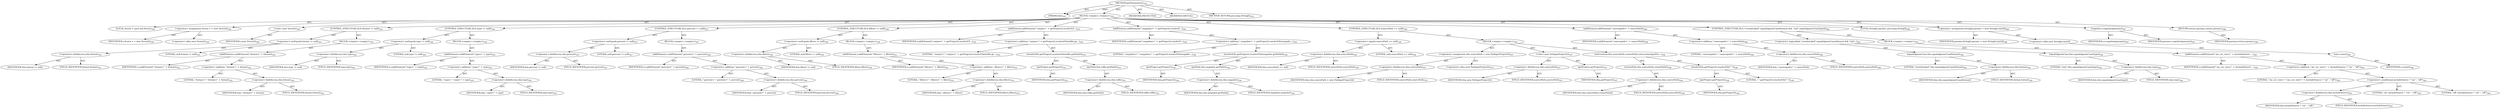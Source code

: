 digraph "getParameters" {  
"111669149713" [label = <(METHOD,getParameters)<SUB>319</SUB>> ]
"115964117003" [label = <(PARAM,this)<SUB>319</SUB>> ]
"25769803812" [label = <(BLOCK,&lt;empty&gt;,&lt;empty&gt;)<SUB>319</SUB>> ]
"94489280525" [label = <(LOCAL,Vector v: java.util.Vector)<SUB>320</SUB>> ]
"30064771231" [label = <(&lt;operator&gt;.assignment,Vector v = new Vector())<SUB>320</SUB>> ]
"68719476857" [label = <(IDENTIFIER,v,Vector v = new Vector())<SUB>320</SUB>> ]
"30064771232" [label = <(&lt;operator&gt;.alloc,new Vector())<SUB>320</SUB>> ]
"30064771233" [label = <(&lt;init&gt;,new Vector())<SUB>320</SUB>> ]
"68719476858" [label = <(IDENTIFIER,v,new Vector())<SUB>320</SUB>> ]
"47244640269" [label = <(CONTROL_STRUCTURE,IF,if (format != null))<SUB>321</SUB>> ]
"30064771234" [label = <(&lt;operator&gt;.notEquals,format != null)<SUB>321</SUB>> ]
"30064771235" [label = <(&lt;operator&gt;.fieldAccess,this.format)<SUB>321</SUB>> ]
"68719476859" [label = <(IDENTIFIER,this,format != null)> ]
"55834574893" [label = <(FIELD_IDENTIFIER,format,format)<SUB>321</SUB>> ]
"90194313256" [label = <(LITERAL,null,format != null)<SUB>321</SUB>> ]
"25769803813" [label = <(BLOCK,&lt;empty&gt;,&lt;empty&gt;)<SUB>321</SUB>> ]
"30064771236" [label = <(addElement,v.addElement(&quot;-format=&quot; + format))<SUB>322</SUB>> ]
"68719476860" [label = <(IDENTIFIER,v,v.addElement(&quot;-format=&quot; + format))<SUB>322</SUB>> ]
"30064771237" [label = <(&lt;operator&gt;.addition,&quot;-format=&quot; + format)<SUB>322</SUB>> ]
"90194313257" [label = <(LITERAL,&quot;-format=&quot;,&quot;-format=&quot; + format)<SUB>322</SUB>> ]
"30064771238" [label = <(&lt;operator&gt;.fieldAccess,this.format)<SUB>322</SUB>> ]
"68719476861" [label = <(IDENTIFIER,this,&quot;-format=&quot; + format)> ]
"55834574894" [label = <(FIELD_IDENTIFIER,format,format)<SUB>322</SUB>> ]
"47244640270" [label = <(CONTROL_STRUCTURE,IF,if (type != null))<SUB>324</SUB>> ]
"30064771239" [label = <(&lt;operator&gt;.notEquals,type != null)<SUB>324</SUB>> ]
"30064771240" [label = <(&lt;operator&gt;.fieldAccess,this.type)<SUB>324</SUB>> ]
"68719476862" [label = <(IDENTIFIER,this,type != null)> ]
"55834574895" [label = <(FIELD_IDENTIFIER,type,type)<SUB>324</SUB>> ]
"90194313258" [label = <(LITERAL,null,type != null)<SUB>324</SUB>> ]
"25769803814" [label = <(BLOCK,&lt;empty&gt;,&lt;empty&gt;)<SUB>324</SUB>> ]
"30064771241" [label = <(addElement,v.addElement(&quot;-type=&quot; + type))<SUB>325</SUB>> ]
"68719476863" [label = <(IDENTIFIER,v,v.addElement(&quot;-type=&quot; + type))<SUB>325</SUB>> ]
"30064771242" [label = <(&lt;operator&gt;.addition,&quot;-type=&quot; + type)<SUB>325</SUB>> ]
"90194313259" [label = <(LITERAL,&quot;-type=&quot;,&quot;-type=&quot; + type)<SUB>325</SUB>> ]
"30064771243" [label = <(&lt;operator&gt;.fieldAccess,this.type)<SUB>325</SUB>> ]
"68719476864" [label = <(IDENTIFIER,this,&quot;-type=&quot; + type)> ]
"55834574896" [label = <(FIELD_IDENTIFIER,type,type)<SUB>325</SUB>> ]
"47244640271" [label = <(CONTROL_STRUCTURE,IF,if (percent != null))<SUB>327</SUB>> ]
"30064771244" [label = <(&lt;operator&gt;.notEquals,percent != null)<SUB>327</SUB>> ]
"30064771245" [label = <(&lt;operator&gt;.fieldAccess,this.percent)<SUB>327</SUB>> ]
"68719476865" [label = <(IDENTIFIER,this,percent != null)> ]
"55834574897" [label = <(FIELD_IDENTIFIER,percent,percent)<SUB>327</SUB>> ]
"90194313260" [label = <(LITERAL,null,percent != null)<SUB>327</SUB>> ]
"25769803815" [label = <(BLOCK,&lt;empty&gt;,&lt;empty&gt;)<SUB>327</SUB>> ]
"30064771246" [label = <(addElement,v.addElement(&quot;-percent=&quot; + percent))<SUB>328</SUB>> ]
"68719476866" [label = <(IDENTIFIER,v,v.addElement(&quot;-percent=&quot; + percent))<SUB>328</SUB>> ]
"30064771247" [label = <(&lt;operator&gt;.addition,&quot;-percent=&quot; + percent)<SUB>328</SUB>> ]
"90194313261" [label = <(LITERAL,&quot;-percent=&quot;,&quot;-percent=&quot; + percent)<SUB>328</SUB>> ]
"30064771248" [label = <(&lt;operator&gt;.fieldAccess,this.percent)<SUB>328</SUB>> ]
"68719476867" [label = <(IDENTIFIER,this,&quot;-percent=&quot; + percent)> ]
"55834574898" [label = <(FIELD_IDENTIFIER,percent,percent)<SUB>328</SUB>> ]
"47244640272" [label = <(CONTROL_STRUCTURE,IF,if (filters != null))<SUB>330</SUB>> ]
"30064771249" [label = <(&lt;operator&gt;.notEquals,filters != null)<SUB>330</SUB>> ]
"30064771250" [label = <(&lt;operator&gt;.fieldAccess,this.filters)<SUB>330</SUB>> ]
"68719476868" [label = <(IDENTIFIER,this,filters != null)> ]
"55834574899" [label = <(FIELD_IDENTIFIER,filters,filters)<SUB>330</SUB>> ]
"90194313262" [label = <(LITERAL,null,filters != null)<SUB>330</SUB>> ]
"25769803816" [label = <(BLOCK,&lt;empty&gt;,&lt;empty&gt;)<SUB>330</SUB>> ]
"30064771251" [label = <(addElement,v.addElement(&quot;-filters=&quot; + filters))<SUB>331</SUB>> ]
"68719476869" [label = <(IDENTIFIER,v,v.addElement(&quot;-filters=&quot; + filters))<SUB>331</SUB>> ]
"30064771252" [label = <(&lt;operator&gt;.addition,&quot;-filters=&quot; + filters)<SUB>331</SUB>> ]
"90194313263" [label = <(LITERAL,&quot;-filters=&quot;,&quot;-filters=&quot; + filters)<SUB>331</SUB>> ]
"30064771253" [label = <(&lt;operator&gt;.fieldAccess,this.filters)<SUB>331</SUB>> ]
"68719476870" [label = <(IDENTIFIER,this,&quot;-filters=&quot; + filters)> ]
"55834574900" [label = <(FIELD_IDENTIFIER,filters,filters)<SUB>331</SUB>> ]
"30064771254" [label = <(addElement,addElement(&quot;-output=&quot; + getProject().resolveFil...)<SUB>333</SUB>> ]
"68719476871" [label = <(IDENTIFIER,v,addElement(&quot;-output=&quot; + getProject().resolveFil...)<SUB>333</SUB>> ]
"30064771255" [label = <(&lt;operator&gt;.addition,&quot;-output=&quot; + getProject().resolveFile(tofile.ge...)<SUB>333</SUB>> ]
"90194313264" [label = <(LITERAL,&quot;-output=&quot;,&quot;-output=&quot; + getProject().resolveFile(tofile.ge...)<SUB>333</SUB>> ]
"30064771256" [label = <(resolveFile,getProject().resolveFile(tofile.getPath()))<SUB>333</SUB>> ]
"30064771257" [label = <(getProject,getProject())<SUB>333</SUB>> ]
"68719476756" [label = <(IDENTIFIER,this,getProject())<SUB>333</SUB>> ]
"30064771258" [label = <(getPath,this.tofile.getPath())<SUB>333</SUB>> ]
"30064771259" [label = <(&lt;operator&gt;.fieldAccess,this.tofile)<SUB>333</SUB>> ]
"68719476872" [label = <(IDENTIFIER,this,this.tofile.getPath())> ]
"55834574901" [label = <(FIELD_IDENTIFIER,tofile,tofile)<SUB>333</SUB>> ]
"30064771260" [label = <(addElement,addElement(&quot;-snapshot=&quot; + getProject().resolveF...)<SUB>334</SUB>> ]
"68719476873" [label = <(IDENTIFIER,v,addElement(&quot;-snapshot=&quot; + getProject().resolveF...)<SUB>334</SUB>> ]
"30064771261" [label = <(&lt;operator&gt;.addition,&quot;-snapshot=&quot; + getProject().resolveFile(snapsho...)<SUB>334</SUB>> ]
"90194313265" [label = <(LITERAL,&quot;-snapshot=&quot;,&quot;-snapshot=&quot; + getProject().resolveFile(snapsho...)<SUB>334</SUB>> ]
"30064771262" [label = <(resolveFile,getProject().resolveFile(snapshot.getPath()))<SUB>334</SUB>> ]
"30064771263" [label = <(getProject,getProject())<SUB>334</SUB>> ]
"68719476757" [label = <(IDENTIFIER,this,getProject())<SUB>334</SUB>> ]
"30064771264" [label = <(getPath,this.snapshot.getPath())<SUB>334</SUB>> ]
"30064771265" [label = <(&lt;operator&gt;.fieldAccess,this.snapshot)<SUB>334</SUB>> ]
"68719476874" [label = <(IDENTIFIER,this,this.snapshot.getPath())> ]
"55834574902" [label = <(FIELD_IDENTIFIER,snapshot,snapshot)<SUB>334</SUB>> ]
"47244640273" [label = <(CONTROL_STRUCTURE,IF,if (sourcePath == null))<SUB>336</SUB>> ]
"30064771266" [label = <(&lt;operator&gt;.equals,sourcePath == null)<SUB>336</SUB>> ]
"30064771267" [label = <(&lt;operator&gt;.fieldAccess,this.sourcePath)<SUB>336</SUB>> ]
"68719476875" [label = <(IDENTIFIER,this,sourcePath == null)> ]
"55834574903" [label = <(FIELD_IDENTIFIER,sourcePath,sourcePath)<SUB>336</SUB>> ]
"90194313266" [label = <(LITERAL,null,sourcePath == null)<SUB>336</SUB>> ]
"25769803817" [label = <(BLOCK,&lt;empty&gt;,&lt;empty&gt;)<SUB>336</SUB>> ]
"30064771268" [label = <(&lt;operator&gt;.assignment,this.sourcePath = new Path(getProject()))<SUB>337</SUB>> ]
"30064771269" [label = <(&lt;operator&gt;.fieldAccess,this.sourcePath)<SUB>337</SUB>> ]
"68719476876" [label = <(IDENTIFIER,this,this.sourcePath = new Path(getProject()))> ]
"55834574904" [label = <(FIELD_IDENTIFIER,sourcePath,sourcePath)<SUB>337</SUB>> ]
"30064771270" [label = <(&lt;operator&gt;.alloc,new Path(getProject()))<SUB>337</SUB>> ]
"30064771271" [label = <(&lt;init&gt;,new Path(getProject()))<SUB>337</SUB>> ]
"30064771272" [label = <(&lt;operator&gt;.fieldAccess,this.sourcePath)<SUB>337</SUB>> ]
"68719476877" [label = <(IDENTIFIER,this,new Path(getProject()))> ]
"55834574905" [label = <(FIELD_IDENTIFIER,sourcePath,sourcePath)<SUB>337</SUB>> ]
"30064771273" [label = <(getProject,getProject())<SUB>337</SUB>> ]
"68719476758" [label = <(IDENTIFIER,this,getProject())<SUB>337</SUB>> ]
"30064771274" [label = <(setLocation,this.sourcePath.createPath().setLocation(getPro...)<SUB>338</SUB>> ]
"30064771275" [label = <(createPath,this.sourcePath.createPath())<SUB>338</SUB>> ]
"30064771276" [label = <(&lt;operator&gt;.fieldAccess,this.sourcePath)<SUB>338</SUB>> ]
"68719476878" [label = <(IDENTIFIER,this,this.sourcePath.createPath())> ]
"55834574906" [label = <(FIELD_IDENTIFIER,sourcePath,sourcePath)<SUB>338</SUB>> ]
"30064771277" [label = <(resolveFile,getProject().resolveFile(&quot;.&quot;))<SUB>338</SUB>> ]
"30064771278" [label = <(getProject,getProject())<SUB>338</SUB>> ]
"68719476759" [label = <(IDENTIFIER,this,getProject())<SUB>338</SUB>> ]
"90194313267" [label = <(LITERAL,&quot;.&quot;,getProject().resolveFile(&quot;.&quot;))<SUB>338</SUB>> ]
"30064771279" [label = <(addElement,addElement(&quot;-sourcepath=&quot; + sourcePath))<SUB>340</SUB>> ]
"68719476879" [label = <(IDENTIFIER,v,addElement(&quot;-sourcepath=&quot; + sourcePath))<SUB>340</SUB>> ]
"30064771280" [label = <(&lt;operator&gt;.addition,&quot;-sourcepath=&quot; + sourcePath)<SUB>340</SUB>> ]
"90194313268" [label = <(LITERAL,&quot;-sourcepath=&quot;,&quot;-sourcepath=&quot; + sourcePath)<SUB>340</SUB>> ]
"30064771281" [label = <(&lt;operator&gt;.fieldAccess,this.sourcePath)<SUB>340</SUB>> ]
"68719476880" [label = <(IDENTIFIER,this,&quot;-sourcepath=&quot; + sourcePath)> ]
"55834574907" [label = <(FIELD_IDENTIFIER,sourcePath,sourcePath)<SUB>340</SUB>> ]
"47244640274" [label = <(CONTROL_STRUCTURE,IF,if (&quot;verydetailed&quot;.equalsIgnoreCase(format) &amp;&amp; &quot;xml&quot;.equalsIgnoreCase(type)))<SUB>342</SUB>> ]
"30064771282" [label = <(&lt;operator&gt;.logicalAnd,&quot;verydetailed&quot;.equalsIgnoreCase(format) &amp;&amp; &quot;xml...)<SUB>342</SUB>> ]
"30064771283" [label = <(equalsIgnoreCase,this.equalsIgnoreCase(format))<SUB>342</SUB>> ]
"90194313269" [label = <(LITERAL,&quot;verydetailed&quot;,this.equalsIgnoreCase(format))<SUB>342</SUB>> ]
"30064771284" [label = <(&lt;operator&gt;.fieldAccess,this.format)<SUB>342</SUB>> ]
"68719476881" [label = <(IDENTIFIER,this,this.equalsIgnoreCase(format))> ]
"55834574908" [label = <(FIELD_IDENTIFIER,format,format)<SUB>342</SUB>> ]
"30064771285" [label = <(equalsIgnoreCase,this.equalsIgnoreCase(type))<SUB>342</SUB>> ]
"90194313270" [label = <(LITERAL,&quot;xml&quot;,this.equalsIgnoreCase(type))<SUB>342</SUB>> ]
"30064771286" [label = <(&lt;operator&gt;.fieldAccess,this.type)<SUB>342</SUB>> ]
"68719476882" [label = <(IDENTIFIER,this,this.equalsIgnoreCase(type))> ]
"55834574909" [label = <(FIELD_IDENTIFIER,type,type)<SUB>342</SUB>> ]
"25769803818" [label = <(BLOCK,&lt;empty&gt;,&lt;empty&gt;)<SUB>342</SUB>> ]
"30064771287" [label = <(addElement,v.addElement(&quot;-inc_src_text=&quot; + (includeSource ...)<SUB>343</SUB>> ]
"68719476883" [label = <(IDENTIFIER,v,v.addElement(&quot;-inc_src_text=&quot; + (includeSource ...)<SUB>343</SUB>> ]
"30064771288" [label = <(&lt;operator&gt;.addition,&quot;-inc_src_text=&quot; + (includeSource ? &quot;on&quot; : &quot;off&quot;))<SUB>343</SUB>> ]
"90194313271" [label = <(LITERAL,&quot;-inc_src_text=&quot;,&quot;-inc_src_text=&quot; + (includeSource ? &quot;on&quot; : &quot;off&quot;))<SUB>343</SUB>> ]
"30064771289" [label = <(&lt;operator&gt;.conditional,includeSource ? &quot;on&quot; : &quot;off&quot;)<SUB>343</SUB>> ]
"30064771290" [label = <(&lt;operator&gt;.fieldAccess,this.includeSource)<SUB>343</SUB>> ]
"68719476884" [label = <(IDENTIFIER,this,includeSource ? &quot;on&quot; : &quot;off&quot;)> ]
"55834574910" [label = <(FIELD_IDENTIFIER,includeSource,includeSource)<SUB>343</SUB>> ]
"90194313272" [label = <(LITERAL,&quot;on&quot;,includeSource ? &quot;on&quot; : &quot;off&quot;)<SUB>343</SUB>> ]
"90194313273" [label = <(LITERAL,&quot;off&quot;,includeSource ? &quot;on&quot; : &quot;off&quot;)<SUB>343</SUB>> ]
"94489280526" [label = <(LOCAL,String[] params: java.lang.String[])<SUB>346</SUB>> ]
"30064771291" [label = <(&lt;operator&gt;.assignment,String[] params = new String[v.size()])<SUB>346</SUB>> ]
"68719476885" [label = <(IDENTIFIER,params,String[] params = new String[v.size()])<SUB>346</SUB>> ]
"30064771292" [label = <(&lt;operator&gt;.alloc,new String[v.size()])> ]
"30064771293" [label = <(size,v.size())<SUB>346</SUB>> ]
"68719476886" [label = <(IDENTIFIER,v,v.size())<SUB>346</SUB>> ]
"30064771294" [label = <(copyInto,v.copyInto(params))<SUB>347</SUB>> ]
"68719476887" [label = <(IDENTIFIER,v,v.copyInto(params))<SUB>347</SUB>> ]
"68719476888" [label = <(IDENTIFIER,params,v.copyInto(params))<SUB>347</SUB>> ]
"146028888069" [label = <(RETURN,return params;,return params;)<SUB>348</SUB>> ]
"68719476889" [label = <(IDENTIFIER,params,return params;)<SUB>348</SUB>> ]
"133143986222" [label = <(MODIFIER,PROTECTED)> ]
"133143986223" [label = <(MODIFIER,VIRTUAL)> ]
"128849018897" [label = <(METHOD_RETURN,java.lang.String[])<SUB>319</SUB>> ]
  "111669149713" -> "115964117003"  [ label = "AST: "] 
  "111669149713" -> "25769803812"  [ label = "AST: "] 
  "111669149713" -> "133143986222"  [ label = "AST: "] 
  "111669149713" -> "133143986223"  [ label = "AST: "] 
  "111669149713" -> "128849018897"  [ label = "AST: "] 
  "25769803812" -> "94489280525"  [ label = "AST: "] 
  "25769803812" -> "30064771231"  [ label = "AST: "] 
  "25769803812" -> "30064771233"  [ label = "AST: "] 
  "25769803812" -> "47244640269"  [ label = "AST: "] 
  "25769803812" -> "47244640270"  [ label = "AST: "] 
  "25769803812" -> "47244640271"  [ label = "AST: "] 
  "25769803812" -> "47244640272"  [ label = "AST: "] 
  "25769803812" -> "30064771254"  [ label = "AST: "] 
  "25769803812" -> "30064771260"  [ label = "AST: "] 
  "25769803812" -> "47244640273"  [ label = "AST: "] 
  "25769803812" -> "30064771279"  [ label = "AST: "] 
  "25769803812" -> "47244640274"  [ label = "AST: "] 
  "25769803812" -> "94489280526"  [ label = "AST: "] 
  "25769803812" -> "30064771291"  [ label = "AST: "] 
  "25769803812" -> "30064771294"  [ label = "AST: "] 
  "25769803812" -> "146028888069"  [ label = "AST: "] 
  "30064771231" -> "68719476857"  [ label = "AST: "] 
  "30064771231" -> "30064771232"  [ label = "AST: "] 
  "30064771233" -> "68719476858"  [ label = "AST: "] 
  "47244640269" -> "30064771234"  [ label = "AST: "] 
  "47244640269" -> "25769803813"  [ label = "AST: "] 
  "30064771234" -> "30064771235"  [ label = "AST: "] 
  "30064771234" -> "90194313256"  [ label = "AST: "] 
  "30064771235" -> "68719476859"  [ label = "AST: "] 
  "30064771235" -> "55834574893"  [ label = "AST: "] 
  "25769803813" -> "30064771236"  [ label = "AST: "] 
  "30064771236" -> "68719476860"  [ label = "AST: "] 
  "30064771236" -> "30064771237"  [ label = "AST: "] 
  "30064771237" -> "90194313257"  [ label = "AST: "] 
  "30064771237" -> "30064771238"  [ label = "AST: "] 
  "30064771238" -> "68719476861"  [ label = "AST: "] 
  "30064771238" -> "55834574894"  [ label = "AST: "] 
  "47244640270" -> "30064771239"  [ label = "AST: "] 
  "47244640270" -> "25769803814"  [ label = "AST: "] 
  "30064771239" -> "30064771240"  [ label = "AST: "] 
  "30064771239" -> "90194313258"  [ label = "AST: "] 
  "30064771240" -> "68719476862"  [ label = "AST: "] 
  "30064771240" -> "55834574895"  [ label = "AST: "] 
  "25769803814" -> "30064771241"  [ label = "AST: "] 
  "30064771241" -> "68719476863"  [ label = "AST: "] 
  "30064771241" -> "30064771242"  [ label = "AST: "] 
  "30064771242" -> "90194313259"  [ label = "AST: "] 
  "30064771242" -> "30064771243"  [ label = "AST: "] 
  "30064771243" -> "68719476864"  [ label = "AST: "] 
  "30064771243" -> "55834574896"  [ label = "AST: "] 
  "47244640271" -> "30064771244"  [ label = "AST: "] 
  "47244640271" -> "25769803815"  [ label = "AST: "] 
  "30064771244" -> "30064771245"  [ label = "AST: "] 
  "30064771244" -> "90194313260"  [ label = "AST: "] 
  "30064771245" -> "68719476865"  [ label = "AST: "] 
  "30064771245" -> "55834574897"  [ label = "AST: "] 
  "25769803815" -> "30064771246"  [ label = "AST: "] 
  "30064771246" -> "68719476866"  [ label = "AST: "] 
  "30064771246" -> "30064771247"  [ label = "AST: "] 
  "30064771247" -> "90194313261"  [ label = "AST: "] 
  "30064771247" -> "30064771248"  [ label = "AST: "] 
  "30064771248" -> "68719476867"  [ label = "AST: "] 
  "30064771248" -> "55834574898"  [ label = "AST: "] 
  "47244640272" -> "30064771249"  [ label = "AST: "] 
  "47244640272" -> "25769803816"  [ label = "AST: "] 
  "30064771249" -> "30064771250"  [ label = "AST: "] 
  "30064771249" -> "90194313262"  [ label = "AST: "] 
  "30064771250" -> "68719476868"  [ label = "AST: "] 
  "30064771250" -> "55834574899"  [ label = "AST: "] 
  "25769803816" -> "30064771251"  [ label = "AST: "] 
  "30064771251" -> "68719476869"  [ label = "AST: "] 
  "30064771251" -> "30064771252"  [ label = "AST: "] 
  "30064771252" -> "90194313263"  [ label = "AST: "] 
  "30064771252" -> "30064771253"  [ label = "AST: "] 
  "30064771253" -> "68719476870"  [ label = "AST: "] 
  "30064771253" -> "55834574900"  [ label = "AST: "] 
  "30064771254" -> "68719476871"  [ label = "AST: "] 
  "30064771254" -> "30064771255"  [ label = "AST: "] 
  "30064771255" -> "90194313264"  [ label = "AST: "] 
  "30064771255" -> "30064771256"  [ label = "AST: "] 
  "30064771256" -> "30064771257"  [ label = "AST: "] 
  "30064771256" -> "30064771258"  [ label = "AST: "] 
  "30064771257" -> "68719476756"  [ label = "AST: "] 
  "30064771258" -> "30064771259"  [ label = "AST: "] 
  "30064771259" -> "68719476872"  [ label = "AST: "] 
  "30064771259" -> "55834574901"  [ label = "AST: "] 
  "30064771260" -> "68719476873"  [ label = "AST: "] 
  "30064771260" -> "30064771261"  [ label = "AST: "] 
  "30064771261" -> "90194313265"  [ label = "AST: "] 
  "30064771261" -> "30064771262"  [ label = "AST: "] 
  "30064771262" -> "30064771263"  [ label = "AST: "] 
  "30064771262" -> "30064771264"  [ label = "AST: "] 
  "30064771263" -> "68719476757"  [ label = "AST: "] 
  "30064771264" -> "30064771265"  [ label = "AST: "] 
  "30064771265" -> "68719476874"  [ label = "AST: "] 
  "30064771265" -> "55834574902"  [ label = "AST: "] 
  "47244640273" -> "30064771266"  [ label = "AST: "] 
  "47244640273" -> "25769803817"  [ label = "AST: "] 
  "30064771266" -> "30064771267"  [ label = "AST: "] 
  "30064771266" -> "90194313266"  [ label = "AST: "] 
  "30064771267" -> "68719476875"  [ label = "AST: "] 
  "30064771267" -> "55834574903"  [ label = "AST: "] 
  "25769803817" -> "30064771268"  [ label = "AST: "] 
  "25769803817" -> "30064771271"  [ label = "AST: "] 
  "25769803817" -> "30064771274"  [ label = "AST: "] 
  "30064771268" -> "30064771269"  [ label = "AST: "] 
  "30064771268" -> "30064771270"  [ label = "AST: "] 
  "30064771269" -> "68719476876"  [ label = "AST: "] 
  "30064771269" -> "55834574904"  [ label = "AST: "] 
  "30064771271" -> "30064771272"  [ label = "AST: "] 
  "30064771271" -> "30064771273"  [ label = "AST: "] 
  "30064771272" -> "68719476877"  [ label = "AST: "] 
  "30064771272" -> "55834574905"  [ label = "AST: "] 
  "30064771273" -> "68719476758"  [ label = "AST: "] 
  "30064771274" -> "30064771275"  [ label = "AST: "] 
  "30064771274" -> "30064771277"  [ label = "AST: "] 
  "30064771275" -> "30064771276"  [ label = "AST: "] 
  "30064771276" -> "68719476878"  [ label = "AST: "] 
  "30064771276" -> "55834574906"  [ label = "AST: "] 
  "30064771277" -> "30064771278"  [ label = "AST: "] 
  "30064771277" -> "90194313267"  [ label = "AST: "] 
  "30064771278" -> "68719476759"  [ label = "AST: "] 
  "30064771279" -> "68719476879"  [ label = "AST: "] 
  "30064771279" -> "30064771280"  [ label = "AST: "] 
  "30064771280" -> "90194313268"  [ label = "AST: "] 
  "30064771280" -> "30064771281"  [ label = "AST: "] 
  "30064771281" -> "68719476880"  [ label = "AST: "] 
  "30064771281" -> "55834574907"  [ label = "AST: "] 
  "47244640274" -> "30064771282"  [ label = "AST: "] 
  "47244640274" -> "25769803818"  [ label = "AST: "] 
  "30064771282" -> "30064771283"  [ label = "AST: "] 
  "30064771282" -> "30064771285"  [ label = "AST: "] 
  "30064771283" -> "90194313269"  [ label = "AST: "] 
  "30064771283" -> "30064771284"  [ label = "AST: "] 
  "30064771284" -> "68719476881"  [ label = "AST: "] 
  "30064771284" -> "55834574908"  [ label = "AST: "] 
  "30064771285" -> "90194313270"  [ label = "AST: "] 
  "30064771285" -> "30064771286"  [ label = "AST: "] 
  "30064771286" -> "68719476882"  [ label = "AST: "] 
  "30064771286" -> "55834574909"  [ label = "AST: "] 
  "25769803818" -> "30064771287"  [ label = "AST: "] 
  "30064771287" -> "68719476883"  [ label = "AST: "] 
  "30064771287" -> "30064771288"  [ label = "AST: "] 
  "30064771288" -> "90194313271"  [ label = "AST: "] 
  "30064771288" -> "30064771289"  [ label = "AST: "] 
  "30064771289" -> "30064771290"  [ label = "AST: "] 
  "30064771289" -> "90194313272"  [ label = "AST: "] 
  "30064771289" -> "90194313273"  [ label = "AST: "] 
  "30064771290" -> "68719476884"  [ label = "AST: "] 
  "30064771290" -> "55834574910"  [ label = "AST: "] 
  "30064771291" -> "68719476885"  [ label = "AST: "] 
  "30064771291" -> "30064771292"  [ label = "AST: "] 
  "30064771292" -> "30064771293"  [ label = "AST: "] 
  "30064771293" -> "68719476886"  [ label = "AST: "] 
  "30064771294" -> "68719476887"  [ label = "AST: "] 
  "30064771294" -> "68719476888"  [ label = "AST: "] 
  "146028888069" -> "68719476889"  [ label = "AST: "] 
  "111669149713" -> "115964117003"  [ label = "DDG: "] 
}

